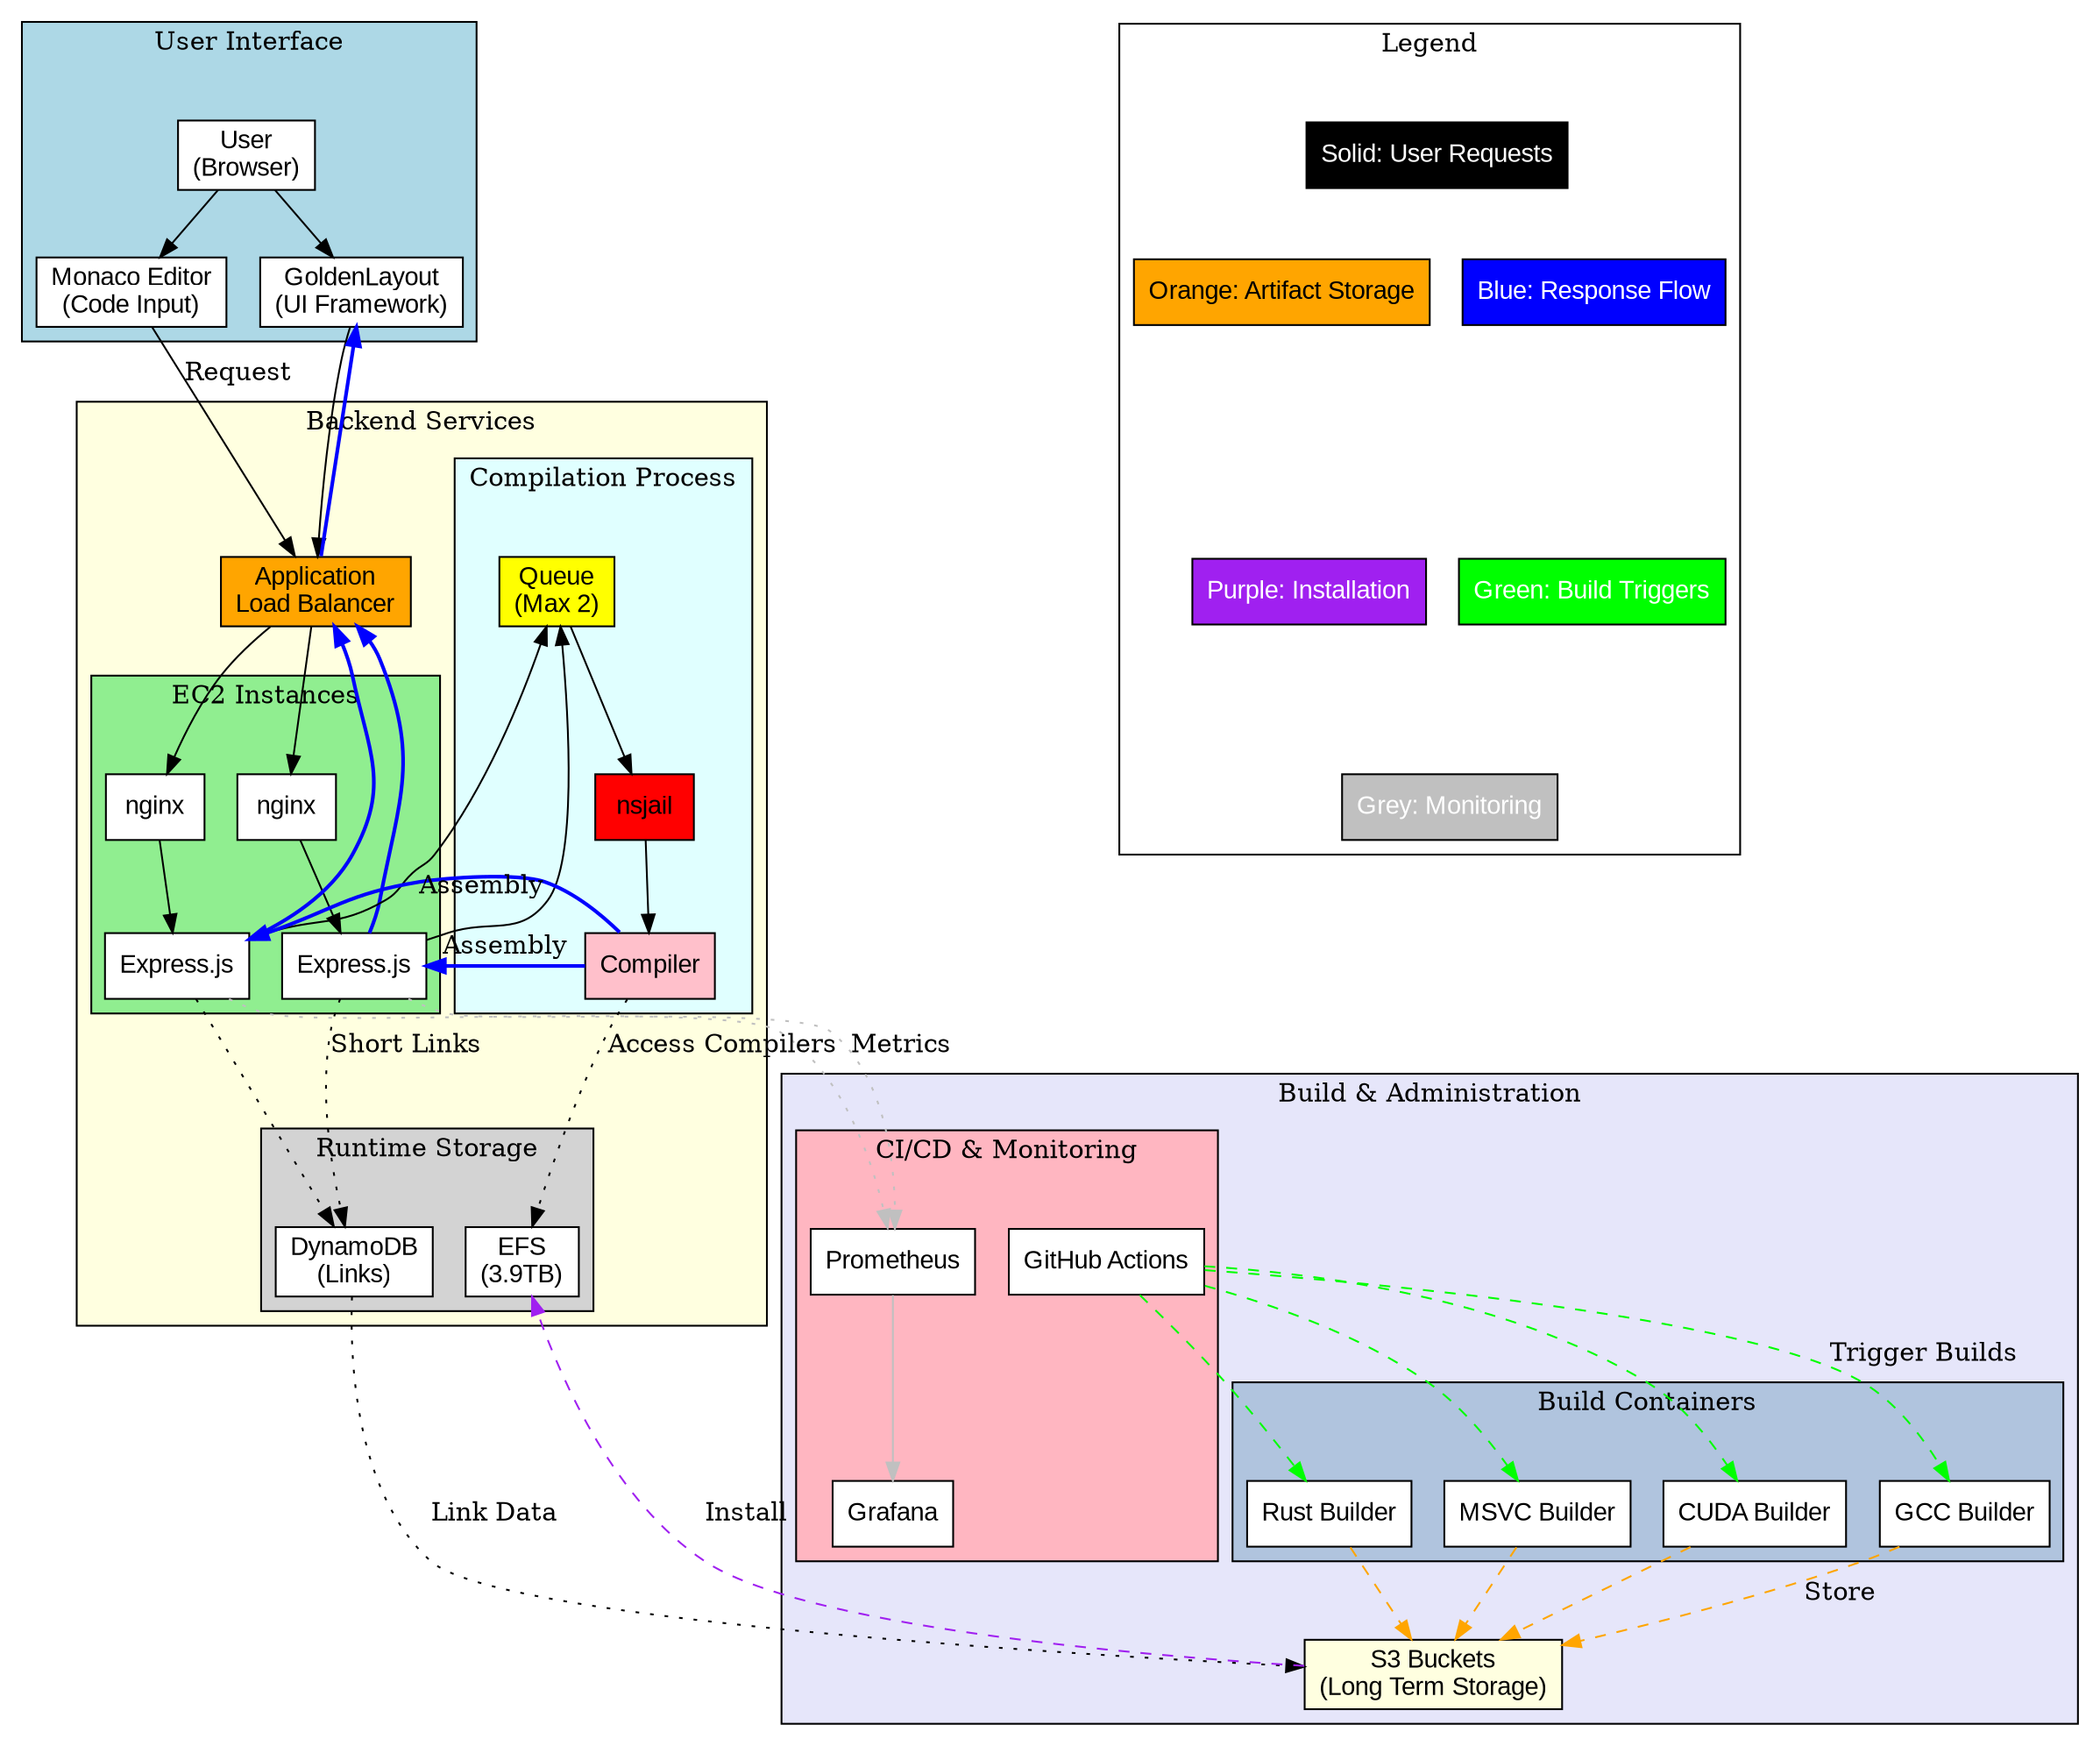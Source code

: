 digraph compiler_explorer_architecture {
  // Graph attributes
  rankdir=TB;
  bgcolor="white";

  // Node styles
  node [shape=box, style=rounded, fontname="Arial"];

  // User/Browser layer at top
  subgraph cluster_browser {
    label="User Interface";
    style="filled";
    fillcolor="lightblue";
    rank=source;

    user [label="User\n(Browser)", style="filled", fillcolor="white"];
    monaco [label="Monaco Editor\n(Code Input)", style="filled", fillcolor="white"];
    goldenlayout [label="GoldenLayout\n(UI Framework)", style="filled", fillcolor="white"];
  }

  // Backend services in middle
  subgraph cluster_backend {
    label="Backend Services";
    style="filled";
    fillcolor="lightyellow";
    rank=same;

    // Load balancer
    alb [label="Application\nLoad Balancer", style="filled", fillcolor="orange"];

    // Web servers
    subgraph cluster_instances {
      label="EC2 Instances";
      style="filled";
      fillcolor="lightgreen";

      nginx1 [label="nginx", style="filled", fillcolor="white"];
      express1 [label="Express.js", style="filled", fillcolor="white"];
      nginx2 [label="nginx", style="filled", fillcolor="white"];
      express2 [label="Express.js", style="filled", fillcolor="white"];
    }

    // Compilation process
    subgraph cluster_compilation {
      label="Compilation Process";
      style="filled";
      fillcolor="lightcyan";

      queue [label="Queue\n(Max 2)", style="filled", fillcolor="yellow"];
      nsjail [label="nsjail", style="filled", fillcolor="red"];
      compiler [label="Compiler", style="filled", fillcolor="pink"];
    }

    // Runtime storage
    subgraph cluster_runtime_storage {
      label="Runtime Storage";
      style="filled";
      fillcolor="lightgray";

      efs [label="EFS\n(3.9TB)", style="filled", fillcolor="white"];
      dynamodb [label="DynamoDB\n(Links)", style="filled", fillcolor="white"];
    }
  }

  // Admin/Build infrastructure at bottom
  subgraph cluster_admin {
    label="Build & Administration";
    style="filled";
    fillcolor="lavender";
    rank=sink;

    // CI/CD and monitoring
    subgraph cluster_cicd {
      label="CI/CD & Monitoring";
      style="filled";
      fillcolor="lightpink";

      github_actions [label="GitHub Actions", style="filled", fillcolor="white"];
      grafana [label="Grafana", style="filled", fillcolor="white"];
      prometheus [label="Prometheus", style="filled", fillcolor="white"];
    }

    // Build containers
    subgraph cluster_build_containers {
      label="Build Containers";
      style="filled";
      fillcolor="lightsteelblue";

      gcc_container [label="GCC Builder", style="filled", fillcolor="white"];
      rust_container [label="Rust Builder", style="filled", fillcolor="white"];
      msvc_container [label="MSVC Builder", style="filled", fillcolor="white"];
      gpu_container [label="CUDA Builder", style="filled", fillcolor="white"];
    }

    // Long term storage
    s3 [label="S3 Buckets\n(Long Term Storage)", style="filled", fillcolor="lightyellow"];
  }

  // User request flow (top to bottom)
  user -> monaco;
  user -> goldenlayout;
  monaco -> alb [label="Request"];
  goldenlayout -> alb;

  alb -> nginx1;
  alb -> nginx2;

  nginx1 -> express1;
  nginx2 -> express2;

  express1 -> queue;
  express2 -> queue;

  queue -> nsjail;
  nsjail -> compiler;

  // Runtime data access
  compiler -> efs [style=dotted, label="Access Compilers"];
  express1 -> dynamodb [style=dotted, label="Short Links"];
  express2 -> dynamodb [style=dotted];

  // Short link data storage
  dynamodb -> s3 [style=dotted, label="Link Data"];

  // Response flow (bottom to top)
  compiler -> express1 [label="Assembly", style=bold, color=blue];
  compiler -> express2 [label="Assembly", style=bold, color=blue];
  express1 -> alb [style=bold, color=blue];
  express2 -> alb [style=bold, color=blue];
  alb -> goldenlayout [style=bold, color=blue];

  // Build flow (separate from user flow)
  github_actions -> gcc_container [style=dashed, color=green, label="Trigger Builds"];
  github_actions -> rust_container [style=dashed, color=green];
  github_actions -> msvc_container [style=dashed, color=green];
  github_actions -> gpu_container [style=dashed, color=green];

  gcc_container -> s3 [style=dashed, color=orange, label="Store"];
  rust_container -> s3 [style=dashed, color=orange];
  msvc_container -> s3 [style=dashed, color=orange];
  gpu_container -> s3 [style=dashed, color=orange];

  s3 -> efs [style=dashed, color=purple, label="Install"];

  // Monitoring flow
  express1 -> prometheus [style=dotted, color=gray, label="Metrics"];
  express2 -> prometheus [style=dotted, color=gray];
  prometheus -> grafana [color=gray];

  // Legend - arranged in 2x3 grid for more compact layout
  subgraph cluster_legend {
    label="Legend";
    style="filled";
    fillcolor="white";

    legend1 [label="Solid: User Requests", style="filled", fillcolor="black", fontcolor="white"];
    legend2 [label="Blue: Response Flow", style="filled", fillcolor="blue", fontcolor="white"];
    legend3 [label="Green: Build Triggers", style="filled", fillcolor="green", fontcolor="white"];
    legend4 [label="Orange: Artifact Storage", style="filled", fillcolor="orange"];
    legend5 [label="Purple: Installation", style="filled", fillcolor="purple", fontcolor="white"];
    legend6 [label="Grey: Monitoring", style="filled", fillcolor="gray", fontcolor="white"];

    // Force 2x3 layout with invisible edges
    legend1 -> legend2 -> legend3 [style=invis];
    legend4 -> legend5 -> legend6 [style=invis];
    legend1 -> legend4 [style=invis];
    legend2 -> legend5 [style=invis];
    legend3 -> legend6 [style=invis];
  }
}
